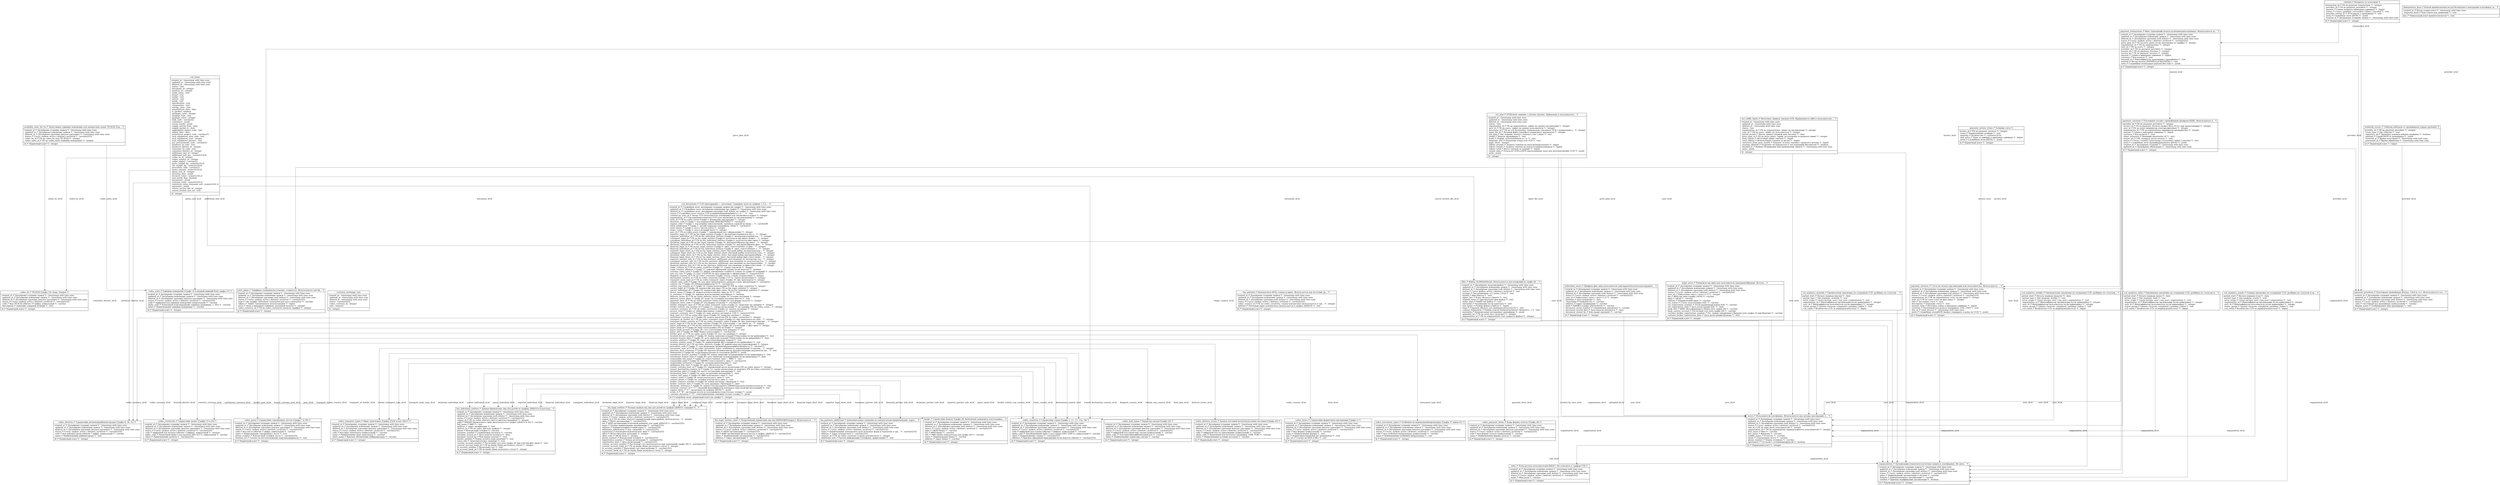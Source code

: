 digraph "public" {

splines  = ortho;
fontname = "Inconsolata";

node [colorscheme = ylgnbu4];
edge [colorscheme = dark28, dir = both];

"available_units_for_hs  /* Допустимые единицы измерения для конкретных кодов ТН ВЭД (Гра... */"   [shape = record, label = "{ available_units_for_hs  /* Допустимые единицы измерения для конкретных кодов ТН ВЭД (Гра... */ |  created_at  /* Дата/время создания записи */ : timestamp with time zone\l  updated_at  /* Дата/время изменения записи */ : timestamp with time zone\l  deleted_at  /* Дата/время удаления (мягкое удаление) */ : timestamp with time zone\l  status  /* Статус записи: active \| deleted \| archived */ : varchar(255)\l  codes_hs_id  /* FK на codes_hs (код ТН ВЭД) */ : integer\l  codes_units_id  /* FK на codes_units (единица измерения) */ : integer\l| id  /* Первичный ключ */ : integer\l }"];
"banks  /* Справочник банков (Графа 28: банковские реквизиты плательщика... */"                    [shape = record, label = "{ banks  /* Справочник банков (Графа 28: банковские реквизиты плательщика... */ |  created_at  /* Дата/время создания записи */ : timestamp with time zone\l  updated_at  /* Дата/время изменения записи */ : timestamp with time zone\l  deleted_at  /* Дата/время удаления (soft delete) */ : timestamp with time zone\l  status  /* Статус записи: active \| deleted \| archived */ : varchar(255)\l  okpo  /* ОКПО банка */ : varchar\l  inn  /* ИНН банка */ : varchar\l  mfo  /* МФО банка (обязательно для графы 28) */ : varchar\l  name  /* Наименование банка */ : varchar\l  address  /* Адрес банка */ : varchar\l| id  /* Первичный ключ */ : integer\l }"];
"ccd_analytics_daily  /* Ежедневная аналитика по созданным CCD: разбивка по статусам и... */"      [shape = record, label = "{ ccd_analytics_daily  /* Ежедневная аналитика по созданным CCD: разбивка по статусам и... */ |  period_start  /* Начало периода (день) */ : date\l  period_type  /* Тип периода: daily */ : text\l  actor_scope  /* Скоуп актора: user \| org_user \| organization */ : text\l  organization_id  /* Идентификатор организации (если применимо) */ : integer\l  user_id  /* Идентификатор пользователя (если применимо) */ : integer\l  status_group  /* Группа статусов: completed \| pending \| failed */ : text\l  ccd_count  /* Количество CCD за период/скоуп/статус */ : bigint\l }"];
"ccd_analytics_monthly  /* Ежемесячная аналитика по созданным CCD: разбивка по статусам ... */"    [shape = record, label = "{ ccd_analytics_monthly  /* Ежемесячная аналитика по созданным CCD: разбивка по статусам ... */ |  period_start  /* Начало периода (месяц) */ : date\l  period_type  /* Тип периода: monthly */ : text\l  actor_scope  /* Скоуп актора: user \| org_user \| organization */ : text\l  organization_id  /* Идентификатор организации (если применимо) */ : integer\l  user_id  /* Идентификатор пользователя (если применимо) */ : integer\l  status_group  /* Группа статусов: completed \| pending \| failed */ : text\l  ccd_count  /* Количество CCD за период/скоуп/статус */ : bigint\l }"];
"ccd_analytics_weekly  /* Еженедельная аналитика по созданным CCD: разбивка по статусам... */"     [shape = record, label = "{ ccd_analytics_weekly  /* Еженедельная аналитика по созданным CCD: разбивка по статусам... */ |  period_start  /* Начало периода (неделя) */ : date\l  period_type  /* Тип периода: weekly */ : text\l  actor_scope  /* Скоуп актора: user \| org_user \| organization */ : text\l  organization_id  /* Идентификатор организации (если применимо) */ : integer\l  user_id  /* Идентификатор пользователя (если применимо) */ : integer\l  status_group  /* Группа статусов: completed \| pending \| failed */ : text\l  ccd_count  /* Количество CCD за период/скоуп/статус */ : bigint\l }"];
"ccd_analytics_yearly  /* Годовая аналитика по созданным CCD: разбивка по статусам и ак... */"     [shape = record, label = "{ ccd_analytics_yearly  /* Годовая аналитика по созданным CCD: разбивка по статусам и ак... */ |  period_start  /* Начало периода (год) */ : date\l  period_type  /* Тип периода: yearly */ : text\l  actor_scope  /* Скоуп актора: user \| org_user \| organization */ : text\l  organization_id  /* Идентификатор организации (если применимо) */ : integer\l  user_id  /* Идентификатор пользователя (если применимо) */ : integer\l  status_group  /* Группа статусов: completed \| pending \| failed */ : text\l  ccd_count  /* Количество CCD за период/скоуп/статус */ : bigint\l }"];
"ccd_documents  /* CCD (декларация) — заголовок. Содержит поля по графам: 1,3,5,... */"            [shape = record, label = "{ ccd_documents  /* CCD (декларация) — заголовок. Содержит поля по графам: 1,3,5,... */ |  created_at  /* Служебное поле: дата/время создания записи (не графа) */ : timestamp with time zone\l  updated_at  /* Служебное поле: дата/время изменения (не графа) */ : timestamp with time zone\l  deleted_at  /* Служебное поле: дата/время удаления (soft delete; не графа) */ : timestamp with time zone\l  status  /* Служебное поле статуса CCD (completed/pending/failed и т.п.; ... */ : text\l  created_by_user_id  /* Автор CCD (пользователь платформы) для аналитики и аудита */ : integer\l  organization_id  /* Организация-владелец CCD (для аналитики по организациям) */ : integer\l  form_id  /* FK на codes_forms (Графа 1: форма/тип декларации) */ : integer\l  direction_code  /* Графа 1: код направления (ИМ/ЭК/ТР/НД) */ : varchar(3)\l  regime_code  /* Графа 1: код режима (двухзначный), хранится строкой до ввода ... */ : varchar(8)\l  third_subdivision  /* Графа 1: третий подраздел (например, ПНД) */ : varchar(3)\l  total_sheets  /* Графа 3: всего листов (авто) */ : integer\l  items_count  /* Графа 5: всего позиций (авто) */ : integer\l  post_id  /* FK на codes_posts (Графа 7: таможенный пост оформления) */ : integer\l  exporter_legal_id  /* FK на fea_legal_entities (Графа 2: экспортер/отправитель юр.л... */ : integer\l  exporter_individual_id  /* FK на fea_individual_entities (Графа 2: экспортер/отправитель... */ : integer\l  consignee_legal_id  /* FK на fea_legal_entities (Графа 8: получатель юр.лицо); может... */ : integer\l  consignee_individual_id  /* FK на fea_individual_entities (Графа 8: получатель физ.лицо) */ : integer\l  declarant_legal_id  /* FK на fea_legal_entities (Графа 14: декларант/брокер юр.лицо)... */ : integer\l  declarant_individual_id  /* FK на fea_individual_entities (Графа 14: декларант/брокер физ... */ : integer\l  financial_legal_id  /* FK на fea_legal_entities (Графа 9: лицо, ответственное за фин... */ : integer\l  financial_individual_id  /* FK на fea_individual_entities (Графа 9: лицо, ответственное з... */ : integer\l  exporter_legal_short_id  /* FK на fea_legal_entities_short: быстрый выбор экспортера/отпр... */ : integer\l  consignee_legal_short_id  /* FK на fea_legal_entities_short: быстрый выбор получателя (гра... */ : integer\l  declarant_legal_short_id  /* FK на fea_legal_entities_short: быстрый выбор декларанта/брок... */ : integer\l  financial_legal_short_id  /* FK на fea_legal_entities_short: быстрый выбор фин.ответственн... */ : integer\l  exporter_partner_info_id  /* FK на fea_partners_additional: доп.сведения по экспортеру (гр... */ : integer\l  consignee_partner_info_id  /* FK на fea_partners_additional: доп.сведения по получателю (гр... */ : integer\l  declarant_partner_info_id  /* FK на fea_partners_additional: доп.сведения по декларанту/бро... */ : integer\l  financial_partner_info_id  /* FK на fea_partners_additional: доп.сведения по фин.ответствен... */ : integer\l  trade_country_id  /* FK на codes_countries (Графа 11: страна торговли) */ : integer\l  trade_country_offshore  /* Графа 11: признак офшорной страны (если ведется) */ : boolean\l  customs_value_total  /* Графа 12: общая таможенная стоимость (сумма по графе 45 позиций) */ : numeric(18,2)\l  usd_uzs_rate  /* Графа 13: курс USD/UZS на дату принятия к оформлению */ : numeric(18,6)\l  dispatch_country_id  /* FK на codes_countries (Графа 15/15a: страна отправления) */ : integer\l  destination_country_id  /* FK на codes_countries (Графа 17/17a: страна назначения) */ : integer\l  transport_main_type_id  /* FK на codes_transport_types (Графа 18: вид транспорта) */ : integer\l  vehicle_type_code  /* Графа 18: код типа транспортного средства (спец. двузначный) */ : varchar(2)\l  vehicle_vin  /* Графа 18: VIN/идентификатор ТС */ : varchar(32)\l  vehicle_reg_country_id  /* Графа 18: страна регистрации ТС (FK на codes_countries) */ : integer\l  carrier_legal_id  /* Графа 18: перевозчик (юр.лицо; FK на fea_legal_entities) */ : integer\l  carrier_individual_id  /* Графа 18: перевозчик (физ.лицо; FK на fea_individual_entities) */ : integer\l  driver_name  /* Графа 18: водитель/ответственное лицо по ТС */ : text\l  is_container  /* Графа 19: признак использования контейнера */ : boolean\l  delivery_terms_id  /* FK на codes_delivery_terms (Графа 20: условия поставки) */ : integer\l  delivery_terms_place  /* Графа 20: пункт по условиям поставки (место) */ : text\l  payment_form_id  /* FK на codes_payment_forms (Графа 20: код формы оплаты) */ : integer\l  shipment_form_code  /* Графа 20: код формы отгрузки */ : varchar(10)\l  border_transport_type_id  /* FK на codes_transport_types (Графа 21: транспорт на границе) */ : integer\l  border_vehicle_reg_country_id  /* Графа 21: страна регистрации ТС на границе (FK на codes_count... */ : integer\l  contract_currency_id  /* FK на codes_currencies (Графа 22: валюта договора) */ : integer\l  invoice_total  /* Графа 22: общая фактурная стоимость */ : numeric(18,2)\l  contract_currency_rate  /* Графа 23: курс валюты договора к UZS */ : numeric(18,6)\l  deal_type_id  /* FK на codes_deal_types (Графа 24: характер сделки) */ : integer\l  settlement_currency_id  /* Графа 24: валюта расчетов (FK на codes_currencies) */ : integer\l  transport_at_border_id  /* FK на codes_transport_types (Графа 25: вид транспорта на гран... */ : integer\l  transport_inside_country_id  /* FK на codes_transport_types (Графа 26: вид транспорта внутри ... */ : integer\l  payer_legal_id  /* FK на fea_legal_entities (Графа 28: плательщик — юр.лицо); ав... */ : integer\l  payer_individual_id  /* FK на fea_individual_entities (Графа 28: плательщик — физ.лицо) */ : integer\l  payer_bank_id  /* Графа 28: банк плательщика (FK на banks) */ : integer\l  payer_bank_account  /* Графа 28: счет плательщика (как введено) */ : text\l  payer_mfo  /* Графа 28: МФО банка плательщика */ : varchar(20)\l  border_post_id  /* FK на codes_posts (Графа 29: пост на границе) */ : integer\l  location_license_number  /* Графа 30: номер лицензии склада/СТЗ/магазина (если применимо) */ : text\l  location_license_date  /* Графа 30: дата лицензии склада/СТЗ/магазина (если применимо) */ : date\l  location_address  /* Графа 30: адрес местонахождения товаров */ : text\l  location_station_name  /* Графа 30: наименование ЖД станции (если применимо) */ : text\l  location_district_id  /* FK на codes_districts (Графа 30: район/город местонахождения) */ : integer\l  procedure_code  /* Графа 37: код процедуры (режим/предыдущий/особенность) */ : varchar(7)\l  movement_type_id  /* FK на codes_movement_types: особенность перемещения (3-значны... */ : integer\l  previous_docs_summary  /* Графа 40: краткое резюме/список предшествующих документов (до... */ : text\l  deferments  /* Графа 48: отсрочки/рассрочки по платежам (JSON) */ : jsonb\l  warehouse_license_number  /* Графа 49: номер лицензии склада/режима (если применимо) */ : text\l  warehouse_license_date  /* Графа 49: дата лицензии склада/режима (если применимо) */ : date\l  responsible_full_name  /* Графа 50: ответственное лицо — ФИО */ : text\l  responsible_pinfl  /* Графа 50: ПИНФЛ ответственного лица */ : varchar(14)\l  responsible_authority  /* Графа 50: полномочия/основание */ : text\l  obligation_due_date  /* Графа 50: срок обязательства */ : date\l  transit_customs_post_id  /* Графа 53: таможенный орган назначения (FK на codes_posts) */ : integer\l  transit_destination_country_id  /* Графа 53: страна назначения по транзиту (FK на codes_countries) */ : integer\l  declaration_place  /* Графа 54: место составления декларации */ : text\l  declaration_date  /* Графа 54: дата составления декларации */ : date\l  contact_full_name  /* Графа 54: ФИО контактного лица */ : text\l  contact_email  /* Графа 54: email контактного лица */ : text\l  contact_phone  /* Графа 54: телефон контактного лица */ : text\l  broker_contract_number  /* Графа 54: номер договора с брокером */ : text\l  broker_contract_date  /* Графа 54: дата договора с брокером */ : date\l  declarant_reference  /* Графа 54: номер ГТД декларанта (ПИНФЛ/дата/последовательность) */ : text\l  external_contract_id  /* “C”: внешний идентификатор контракта (при наличии интеграций) */ : text\l  regime_dates  /* “C”: даты/сроки по режиму (JSON) */ : jsonb\l  totals_b  /* “B”: системные итоги по платежам/льготам (только чтение) */ : jsonb\l  customs_decisions  /* “D”: отметки/решения таможни (только чтение) */ : jsonb\l| id  /* Служебное поле: первичный ключ (не графа) */ : integer\l }"];
ccd_items                                                                                          [shape = record, label = "{ ccd_items |  created_at : timestamp with time zone\l  updated_at : timestamp with time zone\l  deleted_at : timestamp with time zone\l  status : text\l  document_id : integer\l  position_no : integer\l  trade_name : text\l  brand : text\l  model : text\l  article : text\l  grade : text\l  specification : text\l  composition : text\l  energy_class : text\l  manufacture_date : date\l  is_packed : boolean\l  packages_total : integer\l  package_type : text\l  package_count : integer\l  bulk_code : varchar(2)\l  containers : jsonb\l  excise_marks : jsonb\l  supply_period_from : date\l  supply_period_to : date\l  aggregated_import_code : text\l  expiry_date : date\l  investment_project_code : varchar(3)\l  tech_equipment_area_code : text\l  tech_equipment_year : integer\l  tech_equipment_params : text\l  gov_procurement_code : varchar(2)\l  producer_id_code : text\l  producer_district_id : integer\l  consumer_id_code : text\l  consumer_district_id : integer\l  additional_unit_id : integer\l  additional_unit_qty : numeric(18,6)\l  codes_hs_id : integer\l  origin_country_id : integer\l  origin_alpha2 : varchar(2)\l  gross_weight_kg : numeric(18,6)\l  net_weight_kg : numeric(18,6)\l  procedure_code : varchar(7)\l  quota_amount : numeric(18,6)\l  quota_unit_id : integer\l  previous_docs : jsonb\l  invoiced_value : numeric(18,2)\l  own_needs_flag : boolean\l  documents : jsonb\l  customs_value : numeric(18,2)\l  statistical_value_thousand_usd : numeric(18,3)\l  payments : jsonb\l  source_invoice_file_id : integer\l  source_invoice_row_ref : text\l| id : integer\l }"];
"codes_countries  /* Справочник стран (Графы 2, 11, 15, 15a, 34) */"                               [shape = record, label = "{ codes_countries  /* Справочник стран (Графы 2, 11, 15, 15a, 34) */ |  created_at  /* Дата/время создания записи */ : timestamp with time zone\l  updated_at  /* Дата/время изменения записи */ : timestamp with time zone\l  deleted_at  /* Дата/время удаления (мягкое удаление) */ : timestamp with time zone\l  status  /* Статус записи: active \| deleted \| archived */ : varchar(255)\l  code  /* Цифровой код страны (обычно 3 цифры), уникальный */ : varchar\l  alpha_code  /* Двухбуквенный alpha-2 код страны (ISO 3166-1), уникальный */ : varchar\l  name  /* Наименование страны */ : varchar(255)\l  offshore  /* Признак офшорной юрисдикции (если ведется список) */ : varchar(255)\l| id  /* Первичный ключ */ : integer\l }"];
"codes_currencies  /* Справочник валют (Графы 13 и 24) */"                                         [shape = record, label = "{ codes_currencies  /* Справочник валют (Графы 13 и 24) */ |  created_at  /* Дата/время создания записи */ : timestamp with time zone\l  updated_at  /* Дата/время изменения записи */ : timestamp with time zone\l  deleted_at  /* Дата/время удаления (мягкое удаление) */ : timestamp with time zone\l  status  /* Статус записи: active \| deleted \| archived */ : varchar(255)\l  code  /* Цифровой код валюты (обычно 3 цифры), уникальный */ : varchar\l  alpha_code  /* Буквенный alpha-3 код валюты (ISO 4217), уникальный */ : varchar\l  name  /* Наименование валюты */ : varchar(255)\l| id  /* Первичный ключ */ : integer\l }"];
"codes_deal_types  /* Характер сделки (Графа 24) */"                                               [shape = record, label = "{ codes_deal_types  /* Характер сделки (Графа 24) */ |  created_at  /* Дата/время создания записи */ : timestamp with time zone\l  updated_at  /* Дата/время изменения записи */ : timestamp with time zone\l  deleted_at  /* Дата/время удаления (мягкое удаление) */ : timestamp with time zone\l  status  /* Статус записи: active \| deleted \| archived */ : varchar(255)\l  code  /* Цифровой код характера сделки (уникальный) */ : varchar\l  alpha_code  /* Альтернативный/буквенный код */ : varchar\l  name  /* Наименование характера сделки */ : varchar\l| id  /* Первичный ключ */ : integer\l }"];
"codes_delivery_terms  /* Базисы поставки Incoterms/условия поставки (Графа 20) */"                [shape = record, label = "{ codes_delivery_terms  /* Базисы поставки Incoterms/условия поставки (Графа 20) */ |  created_at  /* Дата/время создания записи */ : timestamp with time zone\l  updated_at  /* Дата/время изменения записи */ : timestamp with time zone\l  deleted_at  /* Дата/время удаления (мягкое удаление) */ : timestamp with time zone\l  status  /* Статус записи: active \| deleted \| archived */ : varchar(255)\l  code  /* Цифровой код по приложению (уникальный) */ : varchar\l  alpha_code  /* Буквенный код Incoterms (например, EXW, FOB) */ : varchar\l  name  /* Наименование условия поставки */ : varchar\l| id  /* Первичный ключ */ : integer\l }"];
"codes_districts  /* Справочник регионов/районов/городов (Графы 8, 30, 31) */"                     [shape = record, label = "{ codes_districts  /* Справочник регионов/районов/городов (Графы 8, 30, 31) */ |  created_at  /* Дата/время создания записи */ : timestamp with time zone\l  updated_at  /* Дата/время изменения записи */ : timestamp with time zone\l  deleted_at  /* Дата/время удаления (мягкое удаление) */ : timestamp with time zone\l  status  /* Статус записи: active \| deleted \| archived */ : varchar(255)\l  code  /* Код района/города (обычно 7 цифр), уникальный */ : varchar\l  name  /* Наименование района/города */ : text\l| id  /* Первичный ключ */ : integer\l }"];
"codes_forms  /* Справочник форм/типов декларации (Графа 1) */"                                    [shape = record, label = "{ codes_forms  /* Справочник форм/типов декларации (Графа 1) */ |  created_at  /* Дата/время создания записи */ : timestamp with time zone\l  updated_at  /* Дата/время изменения записи */ : timestamp with time zone\l  deleted_at  /* Дата/время удаления (мягкое удаление) */ : timestamp with time zone\l  status  /* Статус записи: active \| deleted \| archived */ : varchar(255)\l  code  /* Код формы (уникальный) */ : varchar\l  name  /* Наименование формы */ : text\l  npa  /* Нормативно-правовой акт (реквизиты) */ : text\l  npa_url  /* Ссылка на НПА (URL) */ : text\l| id  /* Первичный ключ */ : integer\l }"];
"codes_hs  /* ТН ВЭД (Графа 33): коды товаров */"                                                  [shape = record, label = "{ codes_hs  /* ТН ВЭД (Графа 33): коды товаров */ |  created_at  /* Дата/время создания записи */ : timestamp with time zone\l  updated_at  /* Дата/время изменения записи */ : timestamp with time zone\l  deleted_at  /* Дата/время удаления (мягкое удаление) */ : timestamp with time zone\l  status  /* Статус записи: active \| deleted \| archived */ : varchar(255)\l  code  /* Код ТН ВЭД (обычно 10 цифр), уникальный */ : varchar\l  description  /* Описание товарной позиции */ : text\l| id  /* Первичный ключ */ : integer\l }"];
"codes_movement_types  /* Особенности перемещения/процедуры (Графы 37 и/или 41) */"                [shape = record, label = "{ codes_movement_types  /* Особенности перемещения/процедуры (Графы 37 и/или 41) */ |  created_at  /* Дата/время создания записи */ : timestamp with time zone\l  updated_at  /* Дата/время изменения записи */ : timestamp with time zone\l  deleted_at  /* Дата/время удаления (мягкое удаление) */ : timestamp with time zone\l  status  /* Статус записи: active \| deleted \| archived */ : varchar(255)\l  code  /* Код особенности/процедуры (уникальный) */ : varchar\l  name  /* Наименование особенности/процедуры */ : text\l| id  /* Первичный ключ */ : integer\l }"];
"codes_payment_forms  /* Коды формы оплаты (Графа 20) */"                                          [shape = record, label = "{ codes_payment_forms  /* Коды формы оплаты (Графа 20) */ |  created_at  /* Дата/время создания записи */ : timestamp with time zone\l  updated_at  /* Дата/время изменения записи */ : timestamp with time zone\l  deleted_at  /* Дата/время удаления (мягкое удаление) */ : timestamp with time zone\l  status  /* Статус записи: active \| deleted \| archived */ : varchar(255)\l  code  /* Код формы оплаты (уникальный) */ : varchar\l  name  /* Наименование формы оплаты */ : varchar\l| id  /* Первичный ключ */ : integer\l }"];
"codes_posts  /* Справочник таможенных постов (Графы 7 и 29) */"                                   [shape = record, label = "{ codes_posts  /* Справочник таможенных постов (Графы 7 и 29) */ |  created_at  /* Дата/время создания записи */ : timestamp with time zone\l  updated_at  /* Дата/время изменения записи */ : timestamp with time zone\l  deleted_at  /* Дата/время удаления (мягкое удаление) */ : timestamp with time zone\l  status  /* Статус записи: active \| deleted \| archived */ : varchar(255)\l  code  /* Код поста (обычно 5 цифр), уникальный */ : varchar\l  name  /* Наименование таможенного поста */ : text\l  phone_number  /* Контактный телефон поста */ : varchar(255)\l  location_url  /* Ссылка на местоположение (карта/координаты) */ : text\l| id  /* Первичный ключ */ : integer\l }"];
"codes_transport_types  /* Виды транспорта (Графы 25/26 и для 18/21) */"                           [shape = record, label = "{ codes_transport_types  /* Виды транспорта (Графы 25/26 и для 18/21) */ |  created_at  /* Дата/время создания записи */ : timestamp with time zone\l  updated_at  /* Дата/время изменения записи */ : timestamp with time zone\l  deleted_at  /* Дата/время удаления (мягкое удаление) */ : timestamp with time zone\l  status  /* Статус записи: active \| deleted \| archived */ : varchar(255)\l  code  /* Код вида транспорта (уникальный) */ : varchar\l  name  /* Наименование вида транспорта */ : varchar\l  short_name  /* Краткое обозначение (аббревиатура) */ : varchar\l| id  /* Первичный ключ */ : integer\l }"];
"codes_units  /* Единицы измерения (Графа 33 и правый нижний блок графы 31) */"                    [shape = record, label = "{ codes_units  /* Единицы измерения (Графа 33 и правый нижний блок графы 31) */ |  created_at  /* Дата/время создания записи */ : timestamp with time zone\l  updated_at  /* Дата/время изменения записи */ : timestamp with time zone\l  deleted_at  /* Дата/время удаления (мягкое удаление) */ : timestamp with time zone\l  status  /* Статус записи: active \| deleted \| archived */ : varchar(255)\l  code  /* Цифровой код единицы измерения (уникальный) */ : varchar\l  alpha_code  /* Буквенный код/сокращение единицы (например, L, M3) */ : varchar\l  name  /* Наименование единицы измерения */ : varchar\l| id  /* Первичный ключ */ : integer\l }"];
currency_exchange_rate                                                                             [shape = record, label = "{ currency_exchange_rate |  created_at : timestamp with time zone\l  updated_at : timestamp with time zone\l  deleted_at : timestamp with time zone\l  status : varchar(255)\l  codes_currency_id : integer\l  rate : numeric\l| id : integer\l }"];
"fea_individual_entities  /* Данные физических лиц для ролей по графам 2/8/9/14 и плательщ... */"  [shape = record, label = "{ fea_individual_entities  /* Данные физических лиц для ролей по графам 2/8/9/14 и плательщ... */ |  created_at  /* Дата/время создания записи */ : timestamp with time zone\l  updated_at  /* Дата/время изменения записи */ : timestamp with time zone\l  deleted_at  /* Дата/время удаления (soft delete) */ : timestamp with time zone\l  status  /* Статус записи: active \| deleted \| archived */ : varchar(255)\l  region_id  /* FK на codes_districts (место жительства/район) */ : integer\l  pinfl  /* ПИНФЛ физического лица (используется в графах 2/8/9/14 и 50) */ : varchar\l  full_name  /* ФИО */ : text\l  address  /* Адрес проживания */ : text\l  district_id  /* FK на codes_districts (район) */ : integer\l  phone  /* Контактный телефон */ : varchar\l  passport_number  /* Серия/номер паспорта */ : varchar\l  passport_issued_at  /* Дата выдачи паспорта */ : date\l  passport_issued_by  /* Кем выдан паспорт */ : text\l  patent_number  /* Номер патента (при наличии) */ : text\l  extra_info  /* Дополнительные сведения */ : text\l  current_account_number  /* Расчетный счет (для графы 28 при участии физ.лица) */ : text\l  current_account_bank_id  /* FK на banks (банк расчетного счета) */ : integer\l  fx_account_number  /* Валютный счет */ : text\l  fx_account_bank_id  /* FK на banks (банк валютного счета) */ : integer\l| id  /* Первичный ключ */ : integer\l }"];
"fea_legal_entities  /* Полные данные юр.лиц для ролей по графам 2/8/9/14; содержит б... */"       [shape = record, label = "{ fea_legal_entities  /* Полные данные юр.лиц для ролей по графам 2/8/9/14; содержит б... */ |  created_at  /* Дата/время создания записи */ : timestamp with time zone\l  updated_at  /* Дата/время изменения записи */ : timestamp with time zone\l  deleted_at  /* Дата/время удаления (soft delete) */ : timestamp with time zone\l  status  /* Статус записи: active \| deleted \| archived */ : varchar(255)\l  region_id  /* FK на codes_districts (юридический адрес/район), используется... */ : integer\l  okpo  /* ОКПО организации */ : varchar(255)\l  inn  /* ИНН организации (ключевой реквизит для граф 2/8/9/14) */ : varchar(255)\l  name  /* Полное наименование организации */ : varchar(255)\l  address  /* Юридический/почтовый адрес */ : varchar(255)\l  additional_information  /* Доп. сведения */ : varchar(255)\l  supervisor  /* Руководитель/контактное лицо */ : varchar(255)\l  oked  /* ОКЭД (числовое значение) */ : integer\l  oked_code  /* ОКЭД (код) */ : integer\l  phone_number  /* Контактный телефон */ : varchar(255)\l  registration_number  /* Номер регистрации */ : varchar(255)\l  registration_date  /* Дата регистрации */ : varchar(255)\l  current_account_number  /* Расчетный счет (используется при заполнении графы 28) */ : varchar(255)\l  current_account_bank_id  /* FK на banks (банк расчетного счета) */ : integer\l  fx_account_number  /* Валютный счет (при наличии) */ : varchar(255)\l  fx_account_bank_id  /* FK на banks (банк валютного счета) */ : integer\l| id  /* Первичный ключ */ : integer\l }"];
"fea_legal_entities_short  /* Укороченный справочник юр.лиц (ИНН/ОКПО/адрес). Используется ... */" [shape = record, label = "{ fea_legal_entities_short  /* Укороченный справочник юр.лиц (ИНН/ОКПО/адрес). Используется ... */ |  created_at  /* Дата/время создания записи */ : timestamp with time zone\l  updated_at  /* Дата/время изменения записи */ : timestamp with time zone\l  deleted_at  /* Дата/время удаления (soft delete) */ : timestamp with time zone\l  status  /* Статус записи: active \| deleted \| archived */ : varchar(255)\l  okpo  /* ОКПО организации */ : varchar(255)\l  inn  /* ИНН организации (используется в графах 2/8/9/14) */ : varchar(255)\l  name  /* Наименование организации */ : varchar(255)\l  address  /* Адрес организации */ : varchar(255)\l| id  /* Первичный ключ */ : integer\l }"];
"fea_partners  /* Контрагенты ФЭД: страна и адрес. Используется как источник да... */"             [shape = record, label = "{ fea_partners  /* Контрагенты ФЭД: страна и адрес. Используется как источник да... */ |  created_at  /* Дата/время создания записи */ : timestamp with time zone\l  updated_at  /* Дата/время изменения записи */ : timestamp with time zone\l  deleted_at  /* Дата/время удаления (soft delete) */ : timestamp with time zone\l  status  /* Статус записи: active \| deleted \| archived */ : varchar(255)\l  codes_country_id  /* FK на codes_countries; страна контрагента (используется в гра... */ : integer\l  address  /* Почтовый адрес контрагента (используется в графах 2/8/9/14) */ : text\l| id  /* Первичный ключ */ : integer\l }"];
"fea_partners_additional  /* Дополнительные сведения по контрагентам (наименование, адрес,... */"  [shape = record, label = "{ fea_partners_additional  /* Дополнительные сведения по контрагентам (наименование, адрес,... */ |  created_at  /* Дата/время создания записи */ : timestamp with time zone\l  updated_at  /* Дата/время изменения записи */ : timestamp with time zone\l  deleted_at  /* Дата/время удаления (soft delete) */ : timestamp with time zone\l  status  /* Статус записи: active \| deleted \| archived */ : varchar(255)\l  name  /* Наименование контрагента (для печатных форм и подсказок в гра... */ : varchar(255)\l  address  /* Адрес контрагента */ : varchar(255)\l  country_id  /* FK на codes_countries (страна контрагента) */ : integer\l  additional_info  /* Прочая информация (телефоны, примечания) */ : text\l| id  /* Первичный ключ */ : integer\l }"];
"files  /* Файлы (S3/MinIO/local). Используются для вложений по графе 44... */"                    [shape = record, label = "{ files  /* Файлы (S3/MinIO/local). Используются для вложений по графе 44... */ |  created_at  /* Дата/время загрузки файла */ : timestamp with time zone\l  updated_at  /* Дата/время изменения записи */ : timestamp with time zone\l  deleted_at  /* Дата/время удаления (soft delete) */ : timestamp with time zone\l  status  /* Статус файла: active \| deleted \| archived */ : text\l  storage  /* Тип хранилища: s3 \| minio \| local */ : text\l  bucket  /* Имя бакета */ : text\l  object_key  /* Ключ объекта в бакете */ : text\l  original_name  /* Оригинальное имя файла */ : text\l  mime_type  /* MIME-тип файла */ : text\l  extension  /* Расширение (если известно) */ : text\l  size_bytes  /* Размер файла в байтах */ : bigint\l  etag  /* ETag/хеш объекта для проверки целостности */ : text\l  content_disposition  /* Режим отдачи (inline/attachment; filename=...) */ : text\l  metadata  /* Произвольные метаданные провайдера */ : jsonb\l  uploaded_by  /* FK на users (кто загрузил) */ : integer\l  organization_id  /* FK на organizations (чья сущность файла) */ : integer\l| id  /* Первичный ключ */ : integer\l }"];
"idempotency_keys  /* Ключи идемпотентности для безопасного повторения платежных за... */"         [shape = record, label = "{ idempotency_keys  /* Ключи идемпотентности для безопасного повторения платежных за... */ |  created_at  /* Когда создан ключ */ : timestamp with time zone\l  response_hash  /* Хеш ответа для сравнения */ : text\l| key  /* Уникальный ключ идемпотентности */ : text\l }"];
"individual_users  /* Профиль физ.лица-пользователя (декларант/получатель/отправите... */"         [shape = record, label = "{ individual_users  /* Профиль физ.лица-пользователя (декларант/получатель/отправите... */ |  created_at  /* Дата/время создания записи */ : timestamp with time zone\l  updated_at  /* Дата/время изменения записи */ : timestamp with time zone\l  deleted_at  /* Дата/время удаления (soft delete) */ : timestamp with time zone\l  status  /* Статус записи: active \| deleted \| archived */ : varchar(255)\l  user_id  /* Уникальная связь с users (1:1) */ : integer\l  birthday  /* Дата рождения */ : date\l  citizenship  /* Гражданство */ : varchar\l  address  /* Адрес проживания */ : varchar\l  pinfl  /* ПИНФЛ (графы 2/8/14/50/54) */ : varchar\l  document_serial_number  /* Серия/номер документа */ : varchar\l  document_issued_date  /* Дата выдачи документа */ : date\l  document_issued_by  /* Кем выдан документ */ : varchar\l| id  /* Первичный ключ */ : integer\l }"];
"legal_users  /* Реквизиты юр.лица для пользователя (декларант/брокер). Источн... */"              [shape = record, label = "{ legal_users  /* Реквизиты юр.лица для пользователя (декларант/брокер). Источн... */ |  created_at  /* Дата/время создания записи */ : timestamp with time zone\l  updated_at  /* Дата/время изменения записи */ : timestamp with time zone\l  deleted_at  /* Дата/время удаления (soft delete) */ : timestamp with time zone\l  status  /* Статус записи: active \| deleted \| archived */ : varchar(255)\l  user_id  /* Уникальная связь с users (1:1) */ : integer\l  inn  /* ИНН юр.лица (графы 14/54) */ : varchar\l  oked  /* ОКЭД */ : varchar\l  address  /* Юридический адрес */ : varchar\l  vat_status  /* Статус плательщика НДС */ : varchar\l  vat_registration_number  /* Регистрационный номер НДС */ : varchar\l  vat_registration_date  /* Дата регистрации НДС */ : date\l  bank_mfo  /* МФО обслуживающего банка (для графы 28) */ : varchar\l  bank_current_account  /* Расчетный счет (для графы 28) */ : varchar\l  customs_broker_registration_number  /* Рег. номер таможенного брокера (для графы 14 при брокере) */ : varchar\l  customs_broker_registration_date  /* Дата регистрации брокера */ : date\l| id  /* Первичный ключ */ : integer\l }"];
"ocr_jobs  /* OCR/vision задания с учетом токенов. Привязаны к пользователю... */"                 [shape = record, label = "{ ocr_jobs  /* OCR/vision задания с учетом токенов. Привязаны к пользователю... */ |  created_at : timestamp with time zone\l  updated_at : timestamp with time zone\l  deleted_at : timestamp with time zone\l  status : text\l  organization_id  /* FK на organizations: лимит на уровне организации */ : integer\l  user_id  /* FK на users: лимит на уровне пользователя */ : integer\l  document_id  /* FK на ccd_documents: опционально связывает OCR с конкретной д... */ : integer\l  input_file_id  /* Входной файл (скан/фото первичного документа) */ : integer\l  job_type  /* Тип задания: invoice \| contract \| cmr \| other */ : text\l  model  /* Модель провайдера */ : text\l  mode  /* Режим: ocr/vision/layout и т.п. */ : text\l  language_hint  /* Подсказка языка для OCR */ : text\l  page_count : integer\l  tokens_prompt  /* Затраты токенов на вход (prompt/context) */ : bigint\l  tokens_output  /* Затраты токенов на выход (completion/вывод) */ : bigint\l  tokens_total  /* Итого токенов за задание */ : bigint\l  output_data  /* Результат OCR в JSON (распознанные поля для автозаполнения CCD) */ : jsonb\l  meta : jsonb\l| id : integer\l }"];
"ocr_traffic_limits  /* Месячные лимиты токенов OCR. Применяются либо к пользователю,... */"       [shape = record, label = "{ ocr_traffic_limits  /* Месячные лимиты токенов OCR. Применяются либо к пользователю,... */ |  created_at : timestamp with time zone\l  updated_at : timestamp with time zone\l  deleted_at : timestamp with time zone\l  status : text\l  organization_id  /* FK на organizations: лимит на организацию */ : integer\l  user_id  /* FK на users: лимит на пользователя */ : integer\l  period_month  /* Месяц лимита (первый день месяца) */ : date\l  price_plan_id  /* FK на price_plans: тариф, по которому установлен лимит */ : integer\l  limit_tokens  /* Месячный лимит токенов */ : bigint\l  used_tokens  /* Использовано токенов за месяц */ : bigint\l  carryover_from_prev_month  /* Перенос остатка токенов с прошлого месяца */ : bigint\l  overage_allowed  /* Разрешен ли перерасход (с последующим биллингом) */ : boolean\l  blocked_at  /* Момент блокировки при превышении лимита */ : timestamp with time zone\l  meta : jsonb\l| id : integer\l }"];
"organizations  /* Организации (тенантность/учетная сущность платформы). Не явля... */"            [shape = record, label = "{ organizations  /* Организации (тенантность/учетная сущность платформы). Не явля... */ |  created_at  /* Дата/время создания записи */ : timestamp with time zone\l  updated_at  /* Дата/время изменения записи */ : timestamp with time zone\l  deleted_at  /* Дата/время удаления (soft delete) */ : timestamp with time zone\l  status  /* Статус записи: active \| deleted \| archived */ : varchar(255)\l  name  /* Наименование организации в системе */ : varchar\l  domain  /* Домен/namespace организации */ : varchar\l  verified  /* Признак верификации организации */ : boolean\l| id  /* Первичный ключ */ : integer\l }"];
"payment_invoice_items  /* Позиции счета */"                                                       [shape = record, label = "{ payment_invoice_items  /* Позиции счета */ |  invoice_id  /* FK на payment_invoices */ : integer\l  name  /* Наименование позиции */ : text\l  quantity  /* Количество */ : numeric(18,4)\l  unit_price  /* Цена за единицу в минорных единицах */ : bigint\l  meta  /* Служебные поля (JSON) */ : jsonb\l| id  /* Первичный ключ */ : integer\l }"];
"payment_invoices  /* Счета на оплату (организация или пользователь). Используются ... */"         [shape = record, label = "{ payment_invoices  /* Счета на оплату (организация или пользователь). Используются ... */ |  created_at  /* Дата/время создания записи */ : timestamp with time zone\l  updated_at  /* Дата/время изменения записи */ : timestamp with time zone\l  deleted_at  /* Дата/время удаления (soft delete) */ : timestamp with time zone\l  status  /* Статус записи: active \| deleted \| archived */ : varchar(255)\l  organization_id  /* FK на organizations (счет на юр.лицо) */ : integer\l  user_id  /* FK на users (счет на физ.лицо) */ : integer\l  title  /* Заголовок счета */ : text\l  description  /* Описание счета */ : text\l  amount_total  /* Итоговая сумма в минорных единицах */ : bigint\l  currency  /* Буквенный код валюты (например, UZS, USD) */ : text\l  due_at  /* Срок оплаты */ : timestamp with time zone\l  meta  /* Служебные поля/JSON (может содержать ссылку на CCD) */ : jsonb\l| id  /* Первичный ключ */ : integer\l }"];
"payment_providers  /* Платежные провайдеры (Payme, Click и т.п.). Используются в пл... */"        [shape = record, label = "{ payment_providers  /* Платежные провайдеры (Payme, Click и т.п.). Используются в пл... */ |  created_at  /* Дата/время создания записи */ : timestamp with time zone\l  updated_at  /* Дата/время изменения записи */ : timestamp with time zone\l  deleted_at  /* Дата/время удаления (soft delete) */ : timestamp with time zone\l  status  /* Статус записи: active \| deleted \| archived */ : varchar(255)\l  code  /* Системный код провайдера (уникальный) */ : varchar\l  display_name  /* Отображаемое имя провайдера */ : text\l| id  /* Первичный ключ */ : integer\l }"];
"payment_sessions  /* Платежные сессии с провайдером (редирект/SDK). Используются д... */"         [shape = record, label = "{ payment_sessions  /* Платежные сессии с провайдером (редирект/SDK). Используются д... */ |  provider_id  /* FK на payment_providers */ : integer\l  invoice_id  /* FK на payment_invoices (может быть NULL при предсоздании) */ : integer\l  user_id  /* FK на users (инициатор платежа-физлицо) */ : integer\l  organization_id  /* FK на organizations (инициатор-предприятие) */ : integer\l  amount  /* Сумма в минорных единицах */ : bigint\l  currency  /* Код валюты */ : text\l  client_reference  /* Внешний client/order ID */ : text\l  return_url  /* URL возврата после оплаты */ : text\l  status  /* Статус: created \| processing \| succeeded \| failed \| canceled */ : text\l  meta  /* Служебные поля провайдера/клиента (JSON) */ : jsonb\l  created_at  /* Дата/время создания */ : timestamp with time zone\l  updated_at  /* Дата/время обновления */ : timestamp with time zone\l| id  /* Первичный ключ */ : integer\l }"];
"payment_transactions  /* Факт транзакций оплаты (успешных/неуспешных). Используются дл... */"     [shape = record, label = "{ payment_transactions  /* Факт транзакций оплаты (успешных/неуспешных). Используются дл... */ |  created_at  /* Дата/время создания записи */ : timestamp with time zone\l  updated_at  /* Дата/время изменения записи */ : timestamp with time zone\l  deleted_at  /* Дата/время удаления (soft delete) */ : timestamp with time zone\l  status  /* Статус записи: active \| deleted \| archived */ : varchar(255)\l  price_plan_id  /* FK на price_plans (если транзакция по тарифу) */ : integer\l  organization_id  /* FK на organizations */ : integer\l  user_id  /* FK на users */ : integer\l  provider_id  /* FK на payment_providers */ : integer\l  session_id  /* FK на payment_sessions */ : integer\l  invoice_id  /* FK на payment_invoices */ : integer\l  amount  /* Сумма в минорных единицах */ : bigint\l  currency  /* Код валюты */ : text\l  external_id  /* Идентификатор транзакции у провайдера */ : text\l  method  /* Метод оплаты (PAYME\|CLICK\|OTHER) */ : text\l  meta  /* Служебные поля/сырые payload (без ПД) */ : jsonb\l| id  /* Первичный ключ */ : integer\l }"];
"price_plans  /* Тарифные планы/квоты (токены, стоимость). Используются для би... */"              [shape = record, label = "{ price_plans  /* Тарифные планы/квоты (токены, стоимость). Используются для би... */ |  created_at  /* Дата/время создания записи */ : timestamp with time zone\l  updated_at  /* Дата/время изменения записи */ : timestamp with time zone\l  deleted_at  /* Дата/время удаления (soft delete) */ : timestamp with time zone\l  status  /* Статус записи: active \| deleted \| archived */ : varchar(255)\l  type  /* Тип тарифа: individual \| enterprise-per-user \| enterprise */ : varchar\l  tokens  /* Лимит токенов/квота использования */ : bigint\l  price  /* Цена в минорных единицах указанной валюты */ : integer\l  codes_currency_id  /* FK на codes_currencies (валюта тарифа) */ : integer\l| id  /* Первичный ключ */ : integer\l }"];
"refunds  /* Возвраты по платежам */"                                                              [shape = record, label = "{ refunds  /* Возвраты по платежам */ |  transaction_id  /* FK на payment_transactions */ : integer\l  provider_id  /* FK на payment_providers */ : integer\l  amount  /* Сумма возврата (минорные единицы) */ : bigint\l  status  /* Статус: pending \| succeeded \| failed \| canceled */ : text\l  provider_refund_id  /* ID возврата у провайдера */ : text\l  meta  /* Служебные поля (JSON) */ : jsonb\l  created_at  /* Дата/время создания записи */ : timestamp with time zone\l| id  /* Первичный ключ */ : integer\l }"];
"roles  /* Роли доступа пользователей (RBAC). Не относится к графам ГТД */"                        [shape = record, label = "{ roles  /* Роли доступа пользователей (RBAC). Не относится к графам ГТД */ |  created_at  /* Дата/время создания записи */ : timestamp with time zone\l  updated_at  /* Дата/время изменения записи */ : timestamp with time zone\l  deleted_at  /* Дата/время удаления (soft delete) */ : timestamp with time zone\l  status  /* Статус записи: active \| deleted \| archived */ : varchar(255)\l  name  /* Имя роли */ : varchar\l| id  /* Первичный ключ */ : integer\l }"];
"users  /* Пользователи платформы. Используются как авторы деклараций, п... */"                    [shape = record, label = "{ users  /* Пользователи платформы. Используются как авторы деклараций, п... */ |  created_at  /* Дата/время создания записи */ : timestamp with time zone\l  updated_at  /* Дата/время изменения записи */ : timestamp with time zone\l  deleted_at  /* Дата/время удаления (soft delete) */ : timestamp with time zone\l  status  /* Статус записи: active \| deleted \| archived */ : varchar(255)\l  role_id  /* FK на roles (роль пользователя) */ : integer\l  organization_id  /* FK на organizations (принадлежность пользователя) */ : integer\l  first_name  /* Имя */ : varchar\l  last_name  /* Фамилия */ : varchar\l  middle_name  /* Отчество */ : varchar\l  email  /* Электронная почта */ : varchar\l  phone_number  /* Номер телефона */ : varchar\l  agreement  /* Согласие с условиями/офертой */ : boolean\l| id  /* Первичный ключ */ : integer\l }"];
"webhook_events  /* События вебхуков от провайдеров (сырые payloads) */"                           [shape = record, label = "{ webhook_events  /* События вебхуков от провайдеров (сырые payloads) */ |  provider_id  /* FK на payment_providers */ : integer\l  event_type  /* Тип события */ : text\l  signature_ok  /* Проверка подписи вебхука пройдена */ : boolean\l  payload  /* Сырой JSON от провайдера */ : jsonb\l  received_at  /* Время получения */ : timestamp with time zone\l  processed_at  /* Время обработки */ : timestamp with time zone\l| id  /* Первичный ключ */ : bigint\l }"];

"available_units_for_hs  /* Допустимые единицы измерения для конкретных кодов ТН ВЭД (Гра... */"   -> "codes_hs  /* ТН ВЭД (Графа 33): коды товаров */"                                                  [color = "#595959", style = solid , arrowtail = none    , arrowhead = normal  , taillabel = "", label = "codes_hs_id:id", headlabel = ""];
"available_units_for_hs  /* Допустимые единицы измерения для конкретных кодов ТН ВЭД (Гра... */"   -> "codes_units  /* Единицы измерения (Графа 33 и правый нижний блок графы 31) */"                    [color = "#595959", style = solid , arrowtail = none    , arrowhead = normal  , taillabel = "", label = "codes_units_id:id", headlabel = ""];
"ccd_analytics_daily  /* Ежедневная аналитика по созданным CCD: разбивка по статусам и... */"      -> "organizations  /* Организации (тенантность/учетная сущность платформы). Не явля... */"            [color = "#595959", style = solid , arrowtail = none    , arrowhead = normal  , taillabel = "", label = "organization_id:id", headlabel = ""];
"ccd_analytics_daily  /* Ежедневная аналитика по созданным CCD: разбивка по статусам и... */"      -> "users  /* Пользователи платформы. Используются как авторы деклараций, п... */"                    [color = "#595959", style = solid , arrowtail = none    , arrowhead = normal  , taillabel = "", label = "user_id:id", headlabel = ""];
"ccd_analytics_monthly  /* Ежемесячная аналитика по созданным CCD: разбивка по статусам ... */"    -> "organizations  /* Организации (тенантность/учетная сущность платформы). Не явля... */"            [color = "#595959", style = solid , arrowtail = none    , arrowhead = normal  , taillabel = "", label = "organization_id:id", headlabel = ""];
"ccd_analytics_monthly  /* Ежемесячная аналитика по созданным CCD: разбивка по статусам ... */"    -> "users  /* Пользователи платформы. Используются как авторы деклараций, п... */"                    [color = "#595959", style = solid , arrowtail = none    , arrowhead = normal  , taillabel = "", label = "user_id:id", headlabel = ""];
"ccd_analytics_weekly  /* Еженедельная аналитика по созданным CCD: разбивка по статусам... */"     -> "organizations  /* Организации (тенантность/учетная сущность платформы). Не явля... */"            [color = "#595959", style = solid , arrowtail = none    , arrowhead = normal  , taillabel = "", label = "organization_id:id", headlabel = ""];
"ccd_analytics_weekly  /* Еженедельная аналитика по созданным CCD: разбивка по статусам... */"     -> "users  /* Пользователи платформы. Используются как авторы деклараций, п... */"                    [color = "#595959", style = solid , arrowtail = none    , arrowhead = normal  , taillabel = "", label = "user_id:id", headlabel = ""];
"ccd_analytics_yearly  /* Годовая аналитика по созданным CCD: разбивка по статусам и ак... */"     -> "organizations  /* Организации (тенантность/учетная сущность платформы). Не явля... */"            [color = "#595959", style = solid , arrowtail = none    , arrowhead = normal  , taillabel = "", label = "organization_id:id", headlabel = ""];
"ccd_analytics_yearly  /* Годовая аналитика по созданным CCD: разбивка по статусам и ак... */"     -> "users  /* Пользователи платформы. Используются как авторы деклараций, п... */"                    [color = "#595959", style = solid , arrowtail = none    , arrowhead = normal  , taillabel = "", label = "user_id:id", headlabel = ""];
"ccd_documents  /* CCD (декларация) — заголовок. Содержит поля по графам: 1,3,5,... */"            -> "banks  /* Справочник банков (Графа 28: банковские реквизиты плательщика... */"                    [color = "#595959", style = solid , arrowtail = none    , arrowhead = normal  , taillabel = "", label = "payer_bank_id:id", headlabel = ""];
"ccd_documents  /* CCD (декларация) — заголовок. Содержит поля по графам: 1,3,5,... */"            -> "codes_countries  /* Справочник стран (Графы 2, 11, 15, 15a, 34) */"                               [color = "#595959", style = solid , arrowtail = none    , arrowhead = normal  , taillabel = "", label = "dispatch_country_id:id", headlabel = ""];
"ccd_documents  /* CCD (декларация) — заголовок. Содержит поля по графам: 1,3,5,... */"            -> "codes_countries  /* Справочник стран (Графы 2, 11, 15, 15a, 34) */"                               [color = "#595959", style = solid , arrowtail = none    , arrowhead = normal  , taillabel = "", label = "vehicle_reg_country_id:id", headlabel = ""];
"ccd_documents  /* CCD (декларация) — заголовок. Содержит поля по графам: 1,3,5,... */"            -> "codes_countries  /* Справочник стран (Графы 2, 11, 15, 15a, 34) */"                               [color = "#595959", style = solid , arrowtail = none    , arrowhead = normal  , taillabel = "", label = "border_vehicle_reg_country_id:id", headlabel = ""];
"ccd_documents  /* CCD (декларация) — заголовок. Содержит поля по графам: 1,3,5,... */"            -> "codes_countries  /* Справочник стран (Графы 2, 11, 15, 15a, 34) */"                               [color = "#595959", style = solid , arrowtail = none    , arrowhead = normal  , taillabel = "", label = "trade_country_id:id", headlabel = ""];
"ccd_documents  /* CCD (декларация) — заголовок. Содержит поля по графам: 1,3,5,... */"            -> "codes_countries  /* Справочник стран (Графы 2, 11, 15, 15a, 34) */"                               [color = "#595959", style = solid , arrowtail = none    , arrowhead = normal  , taillabel = "", label = "destination_country_id:id", headlabel = ""];
"ccd_documents  /* CCD (декларация) — заголовок. Содержит поля по графам: 1,3,5,... */"            -> "codes_countries  /* Справочник стран (Графы 2, 11, 15, 15a, 34) */"                               [color = "#595959", style = solid , arrowtail = none    , arrowhead = normal  , taillabel = "", label = "transit_destination_country_id:id", headlabel = ""];
"ccd_documents  /* CCD (декларация) — заголовок. Содержит поля по графам: 1,3,5,... */"            -> "codes_currencies  /* Справочник валют (Графы 13 и 24) */"                                         [color = "#595959", style = solid , arrowtail = none    , arrowhead = normal  , taillabel = "", label = "contract_currency_id:id", headlabel = ""];
"ccd_documents  /* CCD (декларация) — заголовок. Содержит поля по графам: 1,3,5,... */"            -> "codes_currencies  /* Справочник валют (Графы 13 и 24) */"                                         [color = "#595959", style = solid , arrowtail = none    , arrowhead = normal  , taillabel = "", label = "settlement_currency_id:id", headlabel = ""];
"ccd_documents  /* CCD (декларация) — заголовок. Содержит поля по графам: 1,3,5,... */"            -> "codes_deal_types  /* Характер сделки (Графа 24) */"                                               [color = "#595959", style = solid , arrowtail = none    , arrowhead = normal  , taillabel = "", label = "deal_type_id:id", headlabel = ""];
"ccd_documents  /* CCD (декларация) — заголовок. Содержит поля по графам: 1,3,5,... */"            -> "codes_delivery_terms  /* Базисы поставки Incoterms/условия поставки (Графа 20) */"                [color = "#595959", style = solid , arrowtail = none    , arrowhead = normal  , taillabel = "", label = "delivery_terms_id:id", headlabel = ""];
"ccd_documents  /* CCD (декларация) — заголовок. Содержит поля по графам: 1,3,5,... */"            -> "codes_districts  /* Справочник регионов/районов/городов (Графы 8, 30, 31) */"                     [color = "#595959", style = solid , arrowtail = none    , arrowhead = normal  , taillabel = "", label = "location_district_id:id", headlabel = ""];
"ccd_documents  /* CCD (декларация) — заголовок. Содержит поля по графам: 1,3,5,... */"            -> "codes_forms  /* Справочник форм/типов декларации (Графа 1) */"                                    [color = "#595959", style = solid , arrowtail = none    , arrowhead = normal  , taillabel = "", label = "form_id:id", headlabel = ""];
"ccd_documents  /* CCD (декларация) — заголовок. Содержит поля по графам: 1,3,5,... */"            -> "codes_movement_types  /* Особенности перемещения/процедуры (Графы 37 и/или 41) */"                [color = "#595959", style = solid , arrowtail = none    , arrowhead = normal  , taillabel = "", label = "movement_type_id:id", headlabel = ""];
"ccd_documents  /* CCD (декларация) — заголовок. Содержит поля по графам: 1,3,5,... */"            -> "codes_payment_forms  /* Коды формы оплаты (Графа 20) */"                                          [color = "#595959", style = solid , arrowtail = none    , arrowhead = normal  , taillabel = "", label = "payment_form_id:id", headlabel = ""];
"ccd_documents  /* CCD (декларация) — заголовок. Содержит поля по графам: 1,3,5,... */"            -> "codes_posts  /* Справочник таможенных постов (Графы 7 и 29) */"                                   [color = "#595959", style = solid , arrowtail = none    , arrowhead = normal  , taillabel = "", label = "transit_customs_post_id:id", headlabel = ""];
"ccd_documents  /* CCD (декларация) — заголовок. Содержит поля по графам: 1,3,5,... */"            -> "codes_posts  /* Справочник таможенных постов (Графы 7 и 29) */"                                   [color = "#595959", style = solid , arrowtail = none    , arrowhead = normal  , taillabel = "", label = "post_id:id", headlabel = ""];
"ccd_documents  /* CCD (декларация) — заголовок. Содержит поля по графам: 1,3,5,... */"            -> "codes_posts  /* Справочник таможенных постов (Графы 7 и 29) */"                                   [color = "#595959", style = solid , arrowtail = none    , arrowhead = normal  , taillabel = "", label = "border_post_id:id", headlabel = ""];
"ccd_documents  /* CCD (декларация) — заголовок. Содержит поля по графам: 1,3,5,... */"            -> "codes_transport_types  /* Виды транспорта (Графы 25/26 и для 18/21) */"                           [color = "#595959", style = solid , arrowtail = none    , arrowhead = normal  , taillabel = "", label = "transport_inside_country_id:id", headlabel = ""];
"ccd_documents  /* CCD (декларация) — заголовок. Содержит поля по графам: 1,3,5,... */"            -> "codes_transport_types  /* Виды транспорта (Графы 25/26 и для 18/21) */"                           [color = "#595959", style = solid , arrowtail = none    , arrowhead = normal  , taillabel = "", label = "transport_at_border_id:id", headlabel = ""];
"ccd_documents  /* CCD (декларация) — заголовок. Содержит поля по графам: 1,3,5,... */"            -> "codes_transport_types  /* Виды транспорта (Графы 25/26 и для 18/21) */"                           [color = "#595959", style = solid , arrowtail = none    , arrowhead = normal  , taillabel = "", label = "border_transport_type_id:id", headlabel = ""];
"ccd_documents  /* CCD (декларация) — заголовок. Содержит поля по графам: 1,3,5,... */"            -> "codes_transport_types  /* Виды транспорта (Графы 25/26 и для 18/21) */"                           [color = "#595959", style = solid , arrowtail = none    , arrowhead = normal  , taillabel = "", label = "transport_main_type_id:id", headlabel = ""];
"ccd_documents  /* CCD (декларация) — заголовок. Содержит поля по графам: 1,3,5,... */"            -> "fea_individual_entities  /* Данные физических лиц для ролей по графам 2/8/9/14 и плательщ... */"  [color = "#595959", style = solid , arrowtail = none    , arrowhead = normal  , taillabel = "", label = "financial_individual_id:id", headlabel = ""];
"ccd_documents  /* CCD (декларация) — заголовок. Содержит поля по графам: 1,3,5,... */"            -> "fea_individual_entities  /* Данные физических лиц для ролей по графам 2/8/9/14 и плательщ... */"  [color = "#595959", style = solid , arrowtail = none    , arrowhead = normal  , taillabel = "", label = "consignee_individual_id:id", headlabel = ""];
"ccd_documents  /* CCD (декларация) — заголовок. Содержит поля по графам: 1,3,5,... */"            -> "fea_individual_entities  /* Данные физических лиц для ролей по графам 2/8/9/14 и плательщ... */"  [color = "#595959", style = solid , arrowtail = none    , arrowhead = normal  , taillabel = "", label = "declarant_individual_id:id", headlabel = ""];
"ccd_documents  /* CCD (декларация) — заголовок. Содержит поля по графам: 1,3,5,... */"            -> "fea_individual_entities  /* Данные физических лиц для ролей по графам 2/8/9/14 и плательщ... */"  [color = "#595959", style = solid , arrowtail = none    , arrowhead = normal  , taillabel = "", label = "carrier_individual_id:id", headlabel = ""];
"ccd_documents  /* CCD (декларация) — заголовок. Содержит поля по графам: 1,3,5,... */"            -> "fea_individual_entities  /* Данные физических лиц для ролей по графам 2/8/9/14 и плательщ... */"  [color = "#595959", style = solid , arrowtail = none    , arrowhead = normal  , taillabel = "", label = "payer_individual_id:id", headlabel = ""];
"ccd_documents  /* CCD (декларация) — заголовок. Содержит поля по графам: 1,3,5,... */"            -> "fea_individual_entities  /* Данные физических лиц для ролей по графам 2/8/9/14 и плательщ... */"  [color = "#595959", style = solid , arrowtail = none    , arrowhead = normal  , taillabel = "", label = "exporter_individual_id:id", headlabel = ""];
"ccd_documents  /* CCD (декларация) — заголовок. Содержит поля по графам: 1,3,5,... */"            -> "fea_legal_entities  /* Полные данные юр.лиц для ролей по графам 2/8/9/14; содержит б... */"       [color = "#595959", style = solid , arrowtail = none    , arrowhead = normal  , taillabel = "", label = "exporter_legal_id:id", headlabel = ""];
"ccd_documents  /* CCD (декларация) — заголовок. Содержит поля по графам: 1,3,5,... */"            -> "fea_legal_entities  /* Полные данные юр.лиц для ролей по графам 2/8/9/14; содержит б... */"       [color = "#595959", style = solid , arrowtail = none    , arrowhead = normal  , taillabel = "", label = "financial_legal_id:id", headlabel = ""];
"ccd_documents  /* CCD (декларация) — заголовок. Содержит поля по графам: 1,3,5,... */"            -> "fea_legal_entities  /* Полные данные юр.лиц для ролей по графам 2/8/9/14; содержит б... */"       [color = "#595959", style = solid , arrowtail = none    , arrowhead = normal  , taillabel = "", label = "payer_legal_id:id", headlabel = ""];
"ccd_documents  /* CCD (декларация) — заголовок. Содержит поля по графам: 1,3,5,... */"            -> "fea_legal_entities  /* Полные данные юр.лиц для ролей по графам 2/8/9/14; содержит б... */"       [color = "#595959", style = solid , arrowtail = none    , arrowhead = normal  , taillabel = "", label = "consignee_legal_id:id", headlabel = ""];
"ccd_documents  /* CCD (декларация) — заголовок. Содержит поля по графам: 1,3,5,... */"            -> "fea_legal_entities  /* Полные данные юр.лиц для ролей по графам 2/8/9/14; содержит б... */"       [color = "#595959", style = solid , arrowtail = none    , arrowhead = normal  , taillabel = "", label = "carrier_legal_id:id", headlabel = ""];
"ccd_documents  /* CCD (декларация) — заголовок. Содержит поля по графам: 1,3,5,... */"            -> "fea_legal_entities  /* Полные данные юр.лиц для ролей по графам 2/8/9/14; содержит б... */"       [color = "#595959", style = solid , arrowtail = none    , arrowhead = normal  , taillabel = "", label = "declarant_legal_id:id", headlabel = ""];
"ccd_documents  /* CCD (декларация) — заголовок. Содержит поля по графам: 1,3,5,... */"            -> "fea_legal_entities_short  /* Укороченный справочник юр.лиц (ИНН/ОКПО/адрес). Используется ... */" [color = "#595959", style = solid , arrowtail = none    , arrowhead = normal  , taillabel = "", label = "consignee_legal_short_id:id", headlabel = ""];
"ccd_documents  /* CCD (декларация) — заголовок. Содержит поля по графам: 1,3,5,... */"            -> "fea_legal_entities_short  /* Укороченный справочник юр.лиц (ИНН/ОКПО/адрес). Используется ... */" [color = "#595959", style = solid , arrowtail = none    , arrowhead = normal  , taillabel = "", label = "declarant_legal_short_id:id", headlabel = ""];
"ccd_documents  /* CCD (декларация) — заголовок. Содержит поля по графам: 1,3,5,... */"            -> "fea_legal_entities_short  /* Укороченный справочник юр.лиц (ИНН/ОКПО/адрес). Используется ... */" [color = "#595959", style = solid , arrowtail = none    , arrowhead = normal  , taillabel = "", label = "financial_legal_short_id:id", headlabel = ""];
"ccd_documents  /* CCD (декларация) — заголовок. Содержит поля по графам: 1,3,5,... */"            -> "fea_legal_entities_short  /* Укороченный справочник юр.лиц (ИНН/ОКПО/адрес). Используется ... */" [color = "#595959", style = solid , arrowtail = none    , arrowhead = normal  , taillabel = "", label = "exporter_legal_short_id:id", headlabel = ""];
"ccd_documents  /* CCD (декларация) — заголовок. Содержит поля по графам: 1,3,5,... */"            -> "fea_partners_additional  /* Дополнительные сведения по контрагентам (наименование, адрес,... */"  [color = "#595959", style = solid , arrowtail = none    , arrowhead = normal  , taillabel = "", label = "consignee_partner_info_id:id", headlabel = ""];
"ccd_documents  /* CCD (декларация) — заголовок. Содержит поля по графам: 1,3,5,... */"            -> "fea_partners_additional  /* Дополнительные сведения по контрагентам (наименование, адрес,... */"  [color = "#595959", style = solid , arrowtail = none    , arrowhead = normal  , taillabel = "", label = "financial_partner_info_id:id", headlabel = ""];
"ccd_documents  /* CCD (декларация) — заголовок. Содержит поля по графам: 1,3,5,... */"            -> "fea_partners_additional  /* Дополнительные сведения по контрагентам (наименование, адрес,... */"  [color = "#595959", style = solid , arrowtail = none    , arrowhead = normal  , taillabel = "", label = "declarant_partner_info_id:id", headlabel = ""];
"ccd_documents  /* CCD (декларация) — заголовок. Содержит поля по графам: 1,3,5,... */"            -> "fea_partners_additional  /* Дополнительные сведения по контрагентам (наименование, адрес,... */"  [color = "#595959", style = solid , arrowtail = none    , arrowhead = normal  , taillabel = "", label = "exporter_partner_info_id:id", headlabel = ""];
"ccd_documents  /* CCD (декларация) — заголовок. Содержит поля по графам: 1,3,5,... */"            -> "organizations  /* Организации (тенантность/учетная сущность платформы). Не явля... */"            [color = "#595959", style = solid , arrowtail = none    , arrowhead = normal  , taillabel = "", label = "organization_id:id", headlabel = ""];
"ccd_documents  /* CCD (декларация) — заголовок. Содержит поля по графам: 1,3,5,... */"            -> "users  /* Пользователи платформы. Используются как авторы деклараций, п... */"                    [color = "#595959", style = solid , arrowtail = none    , arrowhead = normal  , taillabel = "", label = "created_by_user_id:id", headlabel = ""];
ccd_items                                                                                          -> "ccd_documents  /* CCD (декларация) — заголовок. Содержит поля по графам: 1,3,5,... */"            [color = "#595959", style = solid , arrowtail = none    , arrowhead = normal  , taillabel = "", label = "document_id:id", headlabel = ""];
ccd_items                                                                                          -> "codes_countries  /* Справочник стран (Графы 2, 11, 15, 15a, 34) */"                               [color = "#595959", style = solid , arrowtail = none    , arrowhead = normal  , taillabel = "", label = "origin_country_id:id", headlabel = ""];
ccd_items                                                                                          -> "codes_districts  /* Справочник регионов/районов/городов (Графы 8, 30, 31) */"                     [color = "#595959", style = solid , arrowtail = none    , arrowhead = normal  , taillabel = "", label = "producer_district_id:id", headlabel = ""];
ccd_items                                                                                          -> "codes_districts  /* Справочник регионов/районов/городов (Графы 8, 30, 31) */"                     [color = "#595959", style = solid , arrowtail = none    , arrowhead = normal  , taillabel = "", label = "consumer_district_id:id", headlabel = ""];
ccd_items                                                                                          -> "codes_hs  /* ТН ВЭД (Графа 33): коды товаров */"                                                  [color = "#595959", style = solid , arrowtail = none    , arrowhead = normal  , taillabel = "", label = "codes_hs_id:id", headlabel = ""];
ccd_items                                                                                          -> "codes_units  /* Единицы измерения (Графа 33 и правый нижний блок графы 31) */"                    [color = "#595959", style = solid , arrowtail = none    , arrowhead = normal  , taillabel = "", label = "additional_unit_id:id", headlabel = ""];
ccd_items                                                                                          -> "codes_units  /* Единицы измерения (Графа 33 и правый нижний блок графы 31) */"                    [color = "#595959", style = solid , arrowtail = none    , arrowhead = normal  , taillabel = "", label = "quota_unit_id:id", headlabel = ""];
ccd_items                                                                                          -> "files  /* Файлы (S3/MinIO/local). Используются для вложений по графе 44... */"                    [color = "#595959", style = solid , arrowtail = none    , arrowhead = normal  , taillabel = "", label = "source_invoice_file_id:id", headlabel = ""];
currency_exchange_rate                                                                             -> "codes_currencies  /* Справочник валют (Графы 13 и 24) */"                                         [color = "#595959", style = solid , arrowtail = none    , arrowhead = normal  , taillabel = "", label = "codes_currency_id:id", headlabel = ""];
"fea_partners  /* Контрагенты ФЭД: страна и адрес. Используется как источник да... */"             -> "codes_countries  /* Справочник стран (Графы 2, 11, 15, 15a, 34) */"                               [color = "#595959", style = solid , arrowtail = none    , arrowhead = normal  , taillabel = "", label = "codes_country_id:id", headlabel = ""];
"files  /* Файлы (S3/MinIO/local). Используются для вложений по графе 44... */"                    -> "organizations  /* Организации (тенантность/учетная сущность платформы). Не явля... */"            [color = "#595959", style = solid , arrowtail = none    , arrowhead = normal  , taillabel = "", label = "organization_id:id", headlabel = ""];
"files  /* Файлы (S3/MinIO/local). Используются для вложений по графе 44... */"                    -> "users  /* Пользователи платформы. Используются как авторы деклараций, п... */"                    [color = "#595959", style = solid , arrowtail = none    , arrowhead = normal  , taillabel = "", label = "uploaded_by:id", headlabel = ""];
"individual_users  /* Профиль физ.лица-пользователя (декларант/получатель/отправите... */"         -> "users  /* Пользователи платформы. Используются как авторы деклараций, п... */"                    [color = "#595959", style = solid , arrowtail = none    , arrowhead = normal  , taillabel = "", label = "user_id:id", headlabel = ""];
"legal_users  /* Реквизиты юр.лица для пользователя (декларант/брокер). Источн... */"              -> "users  /* Пользователи платформы. Используются как авторы деклараций, п... */"                    [color = "#595959", style = solid , arrowtail = none    , arrowhead = normal  , taillabel = "", label = "user_id:id", headlabel = ""];
"ocr_jobs  /* OCR/vision задания с учетом токенов. Привязаны к пользователю... */"                 -> "ccd_documents  /* CCD (декларация) — заголовок. Содержит поля по графам: 1,3,5,... */"            [color = "#595959", style = solid , arrowtail = none    , arrowhead = normal  , taillabel = "", label = "document_id:id", headlabel = ""];
"ocr_jobs  /* OCR/vision задания с учетом токенов. Привязаны к пользователю... */"                 -> "files  /* Файлы (S3/MinIO/local). Используются для вложений по графе 44... */"                    [color = "#595959", style = solid , arrowtail = none    , arrowhead = normal  , taillabel = "", label = "input_file_id:id", headlabel = ""];
"ocr_jobs  /* OCR/vision задания с учетом токенов. Привязаны к пользователю... */"                 -> "organizations  /* Организации (тенантность/учетная сущность платформы). Не явля... */"            [color = "#595959", style = solid , arrowtail = none    , arrowhead = normal  , taillabel = "", label = "organization_id:id", headlabel = ""];
"ocr_jobs  /* OCR/vision задания с учетом токенов. Привязаны к пользователю... */"                 -> "users  /* Пользователи платформы. Используются как авторы деклараций, п... */"                    [color = "#595959", style = solid , arrowtail = none    , arrowhead = normal  , taillabel = "", label = "user_id:id", headlabel = ""];
"ocr_traffic_limits  /* Месячные лимиты токенов OCR. Применяются либо к пользователю,... */"       -> "organizations  /* Организации (тенантность/учетная сущность платформы). Не явля... */"            [color = "#595959", style = solid , arrowtail = none    , arrowhead = normal  , taillabel = "", label = "organization_id:id", headlabel = ""];
"ocr_traffic_limits  /* Месячные лимиты токенов OCR. Применяются либо к пользователю,... */"       -> "price_plans  /* Тарифные планы/квоты (токены, стоимость). Используются для би... */"              [color = "#595959", style = solid , arrowtail = none    , arrowhead = normal  , taillabel = "", label = "price_plan_id:id", headlabel = ""];
"ocr_traffic_limits  /* Месячные лимиты токенов OCR. Применяются либо к пользователю,... */"       -> "users  /* Пользователи платформы. Используются как авторы деклараций, п... */"                    [color = "#595959", style = solid , arrowtail = none    , arrowhead = normal  , taillabel = "", label = "user_id:id", headlabel = ""];
"payment_invoice_items  /* Позиции счета */"                                                       -> "payment_invoices  /* Счета на оплату (организация или пользователь). Используются ... */"         [color = "#595959", style = solid , arrowtail = none    , arrowhead = normal  , taillabel = "", label = "invoice_id:id", headlabel = ""];
"payment_invoices  /* Счета на оплату (организация или пользователь). Используются ... */"         -> "organizations  /* Организации (тенантность/учетная сущность платформы). Не явля... */"            [color = "#595959", style = solid , arrowtail = none    , arrowhead = normal  , taillabel = "", label = "organization_id:id", headlabel = ""];
"payment_invoices  /* Счета на оплату (организация или пользователь). Используются ... */"         -> "users  /* Пользователи платформы. Используются как авторы деклараций, п... */"                    [color = "#595959", style = solid , arrowtail = none    , arrowhead = normal  , taillabel = "", label = "user_id:id", headlabel = ""];
"payment_sessions  /* Платежные сессии с провайдером (редирект/SDK). Используются д... */"         -> "organizations  /* Организации (тенантность/учетная сущность платформы). Не явля... */"            [color = "#595959", style = solid , arrowtail = none    , arrowhead = normal  , taillabel = "", label = "organization_id:id", headlabel = ""];
"payment_sessions  /* Платежные сессии с провайдером (редирект/SDK). Используются д... */"         -> "payment_invoices  /* Счета на оплату (организация или пользователь). Используются ... */"         [color = "#595959", style = solid , arrowtail = none    , arrowhead = normal  , taillabel = "", label = "invoice_id:id", headlabel = ""];
"payment_sessions  /* Платежные сессии с провайдером (редирект/SDK). Используются д... */"         -> "payment_providers  /* Платежные провайдеры (Payme, Click и т.п.). Используются в пл... */"        [color = "#595959", style = solid , arrowtail = none    , arrowhead = normal  , taillabel = "", label = "provider_id:id", headlabel = ""];
"payment_sessions  /* Платежные сессии с провайдером (редирект/SDK). Используются д... */"         -> "users  /* Пользователи платформы. Используются как авторы деклараций, п... */"                    [color = "#595959", style = solid , arrowtail = none    , arrowhead = normal  , taillabel = "", label = "user_id:id", headlabel = ""];
"payment_transactions  /* Факт транзакций оплаты (успешных/неуспешных). Используются дл... */"     -> "organizations  /* Организации (тенантность/учетная сущность платформы). Не явля... */"            [color = "#595959", style = solid , arrowtail = none    , arrowhead = normal  , taillabel = "", label = "organization_id:id", headlabel = ""];
"payment_transactions  /* Факт транзакций оплаты (успешных/неуспешных). Используются дл... */"     -> "payment_invoices  /* Счета на оплату (организация или пользователь). Используются ... */"         [color = "#595959", style = solid , arrowtail = none    , arrowhead = normal  , taillabel = "", label = "invoice_id:id", headlabel = ""];
"payment_transactions  /* Факт транзакций оплаты (успешных/неуспешных). Используются дл... */"     -> "payment_providers  /* Платежные провайдеры (Payme, Click и т.п.). Используются в пл... */"        [color = "#595959", style = solid , arrowtail = none    , arrowhead = normal  , taillabel = "", label = "provider_id:id", headlabel = ""];
"payment_transactions  /* Факт транзакций оплаты (успешных/неуспешных). Используются дл... */"     -> "payment_sessions  /* Платежные сессии с провайдером (редирект/SDK). Используются д... */"         [color = "#595959", style = solid , arrowtail = none    , arrowhead = normal  , taillabel = "", label = "session_id:id", headlabel = ""];
"payment_transactions  /* Факт транзакций оплаты (успешных/неуспешных). Используются дл... */"     -> "price_plans  /* Тарифные планы/квоты (токены, стоимость). Используются для би... */"              [color = "#595959", style = solid , arrowtail = none    , arrowhead = normal  , taillabel = "", label = "price_plan_id:id", headlabel = ""];
"payment_transactions  /* Факт транзакций оплаты (успешных/неуспешных). Используются дл... */"     -> "users  /* Пользователи платформы. Используются как авторы деклараций, п... */"                    [color = "#595959", style = solid , arrowtail = none    , arrowhead = normal  , taillabel = "", label = "user_id:id", headlabel = ""];
"price_plans  /* Тарифные планы/квоты (токены, стоимость). Используются для би... */"              -> "codes_currencies  /* Справочник валют (Графы 13 и 24) */"                                         [color = "#595959", style = solid , arrowtail = none    , arrowhead = normal  , taillabel = "", label = "codes_currency_id:id", headlabel = ""];
"refunds  /* Возвраты по платежам */"                                                              -> "payment_providers  /* Платежные провайдеры (Payme, Click и т.п.). Используются в пл... */"        [color = "#595959", style = solid , arrowtail = none    , arrowhead = normal  , taillabel = "", label = "provider_id:id", headlabel = ""];
"refunds  /* Возвраты по платежам */"                                                              -> "payment_transactions  /* Факт транзакций оплаты (успешных/неуспешных). Используются дл... */"     [color = "#595959", style = solid , arrowtail = none    , arrowhead = normal  , taillabel = "", label = "transaction_id:id", headlabel = ""];
"users  /* Пользователи платформы. Используются как авторы деклараций, п... */"                    -> "organizations  /* Организации (тенантность/учетная сущность платформы). Не явля... */"            [color = "#595959", style = solid , arrowtail = none    , arrowhead = normal  , taillabel = "", label = "organization_id:id", headlabel = ""];
"users  /* Пользователи платформы. Используются как авторы деклараций, п... */"                    -> "roles  /* Роли доступа пользователей (RBAC). Не относится к графам ГТД */"                        [color = "#595959", style = solid , arrowtail = none    , arrowhead = normal  , taillabel = "", label = "role_id:id", headlabel = ""];
"webhook_events  /* События вебхуков от провайдеров (сырые payloads) */"                           -> "payment_providers  /* Платежные провайдеры (Payme, Click и т.п.). Используются в пл... */"        [color = "#595959", style = solid , arrowtail = none    , arrowhead = normal  , taillabel = "", label = "provider_id:id", headlabel = ""];

}
